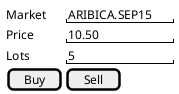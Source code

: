 @startsalt
{
  Market   | "ARIBICA.SEP15"
  Price    | "10.50        "
  Lots     | "5            "
  [ Buy  ] | [ Sell ]
}
@endsalt
